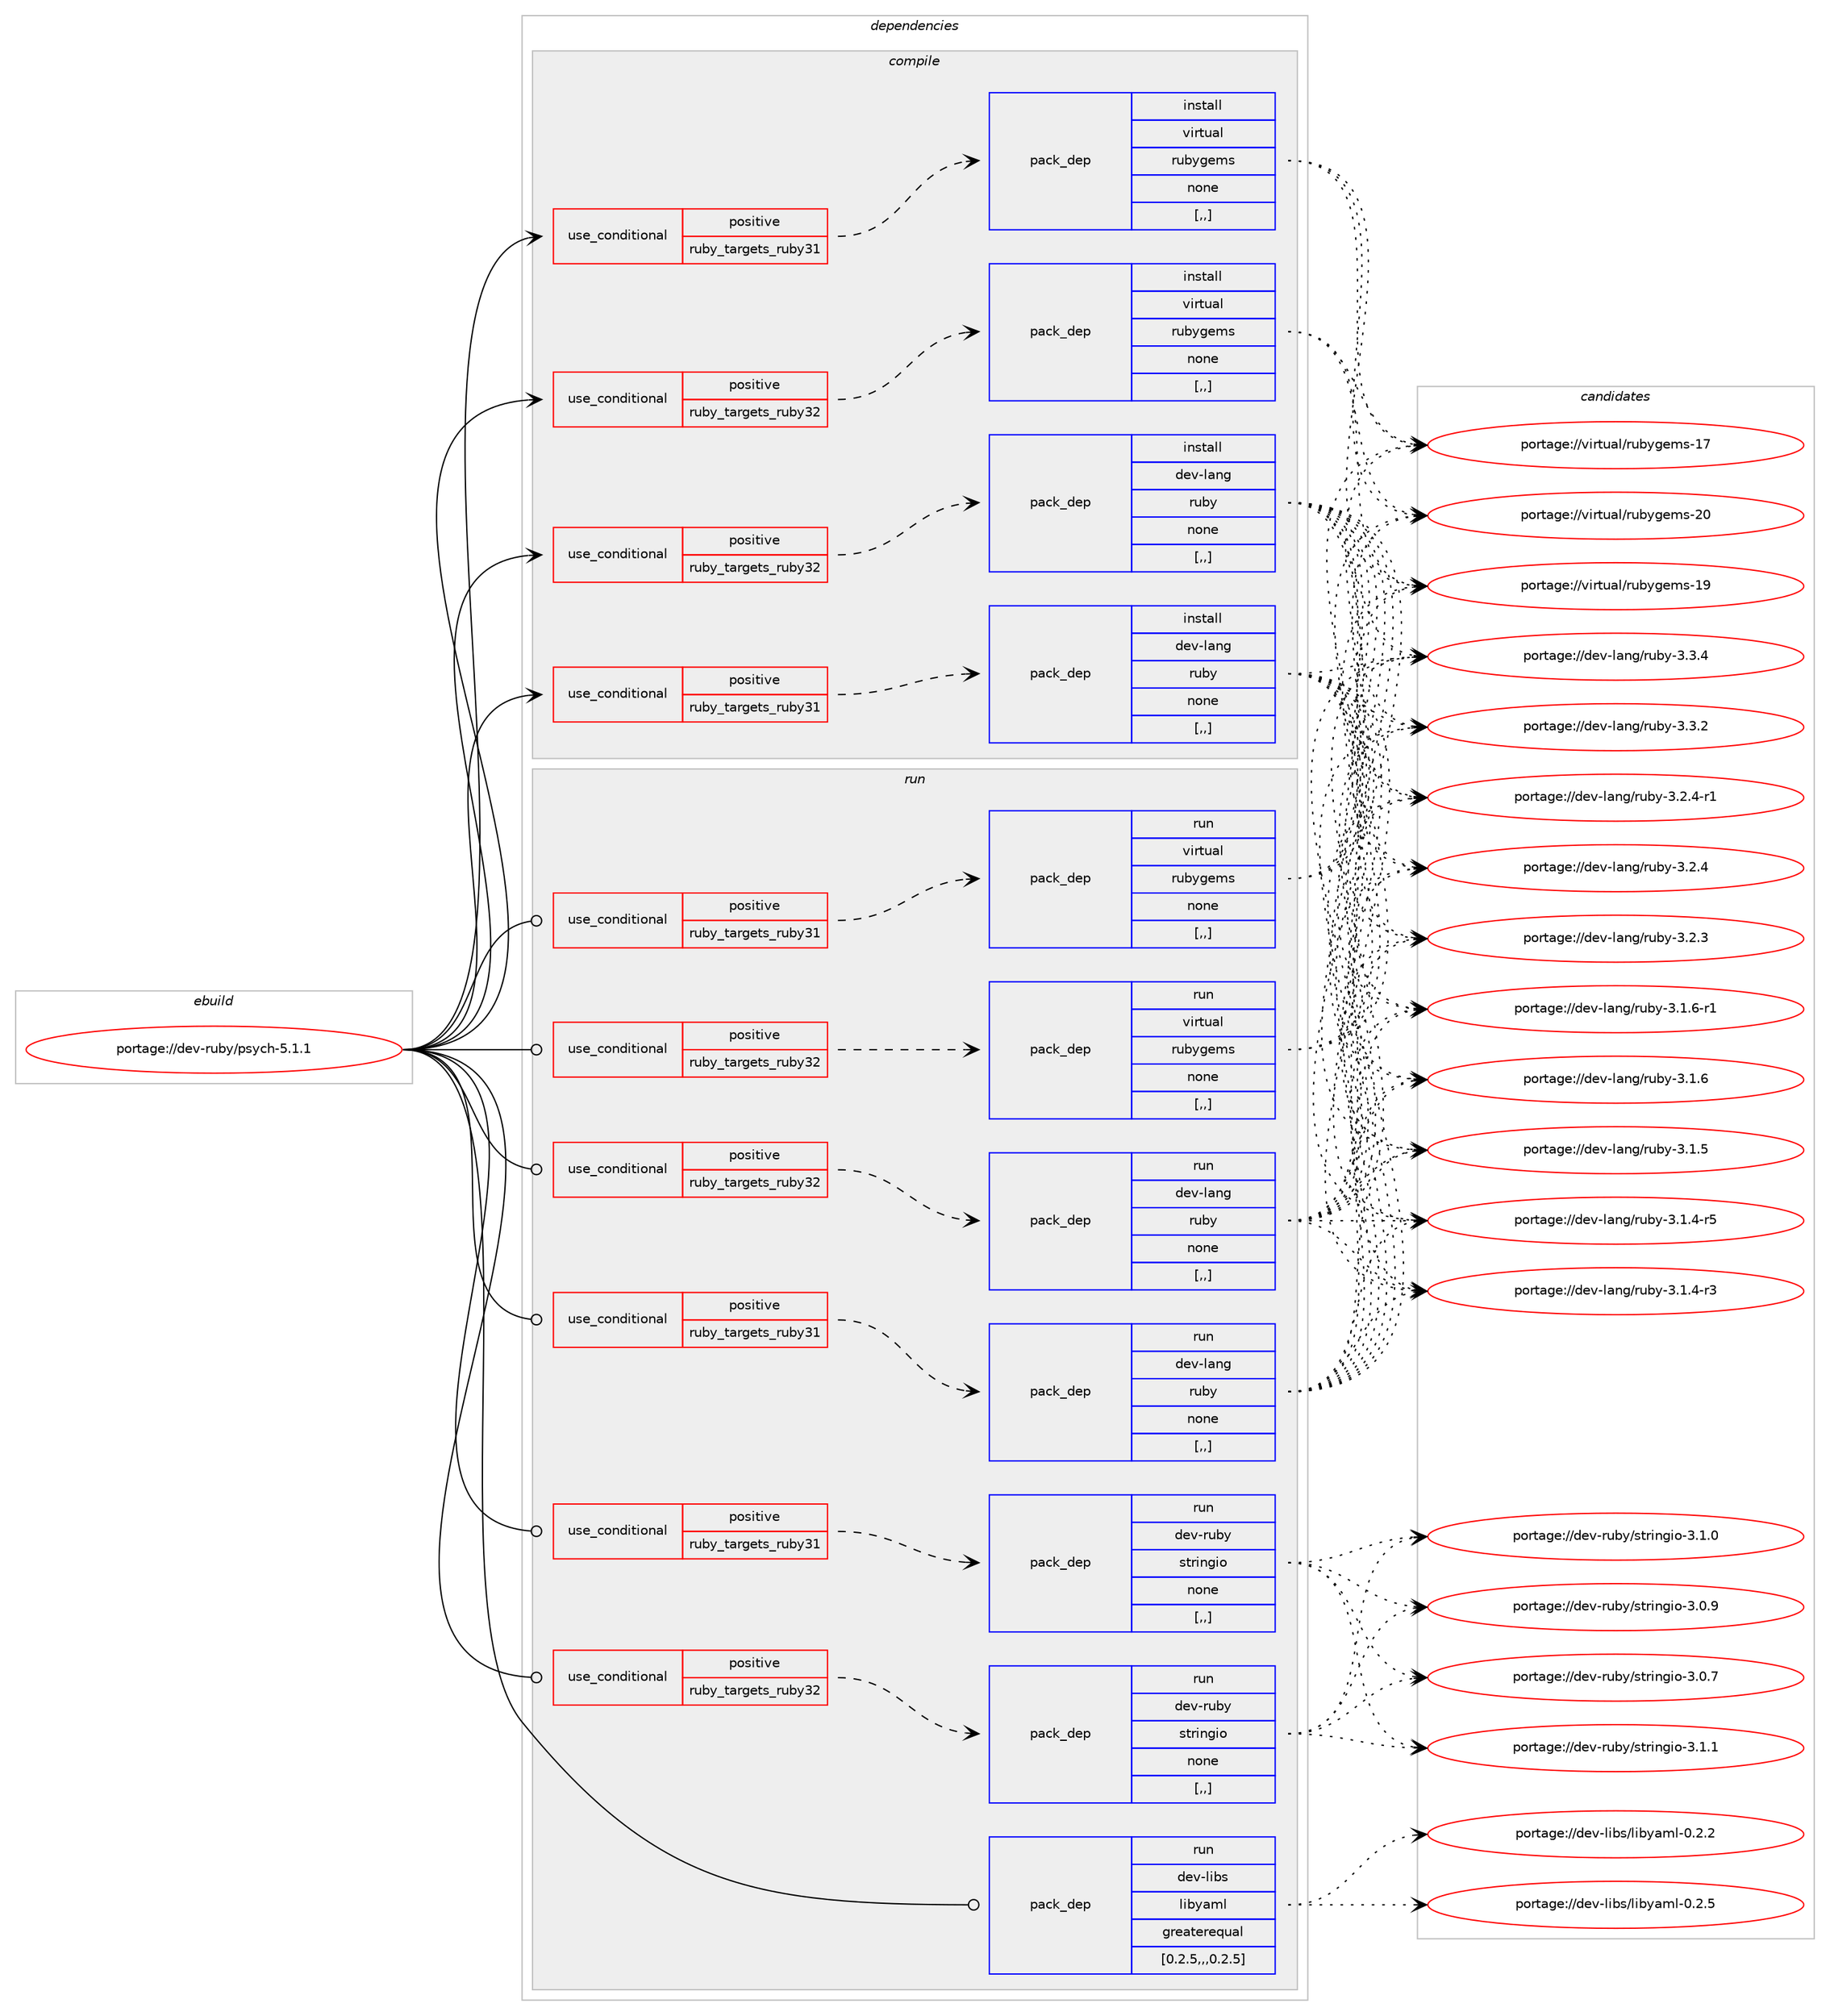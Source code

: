 digraph prolog {

# *************
# Graph options
# *************

newrank=true;
concentrate=true;
compound=true;
graph [rankdir=LR,fontname=Helvetica,fontsize=10,ranksep=1.5];#, ranksep=2.5, nodesep=0.2];
edge  [arrowhead=vee];
node  [fontname=Helvetica,fontsize=10];

# **********
# The ebuild
# **********

subgraph cluster_leftcol {
color=gray;
rank=same;
label=<<i>ebuild</i>>;
id [label="portage://dev-ruby/psych-5.1.1", color=red, width=4, href="../dev-ruby/psych-5.1.1.svg"];
}

# ****************
# The dependencies
# ****************

subgraph cluster_midcol {
color=gray;
label=<<i>dependencies</i>>;
subgraph cluster_compile {
fillcolor="#eeeeee";
style=filled;
label=<<i>compile</i>>;
subgraph cond52498 {
dependency193890 [label=<<TABLE BORDER="0" CELLBORDER="1" CELLSPACING="0" CELLPADDING="4"><TR><TD ROWSPAN="3" CELLPADDING="10">use_conditional</TD></TR><TR><TD>positive</TD></TR><TR><TD>ruby_targets_ruby31</TD></TR></TABLE>>, shape=none, color=red];
subgraph pack140049 {
dependency193891 [label=<<TABLE BORDER="0" CELLBORDER="1" CELLSPACING="0" CELLPADDING="4" WIDTH="220"><TR><TD ROWSPAN="6" CELLPADDING="30">pack_dep</TD></TR><TR><TD WIDTH="110">install</TD></TR><TR><TD>dev-lang</TD></TR><TR><TD>ruby</TD></TR><TR><TD>none</TD></TR><TR><TD>[,,]</TD></TR></TABLE>>, shape=none, color=blue];
}
dependency193890:e -> dependency193891:w [weight=20,style="dashed",arrowhead="vee"];
}
id:e -> dependency193890:w [weight=20,style="solid",arrowhead="vee"];
subgraph cond52499 {
dependency193892 [label=<<TABLE BORDER="0" CELLBORDER="1" CELLSPACING="0" CELLPADDING="4"><TR><TD ROWSPAN="3" CELLPADDING="10">use_conditional</TD></TR><TR><TD>positive</TD></TR><TR><TD>ruby_targets_ruby31</TD></TR></TABLE>>, shape=none, color=red];
subgraph pack140050 {
dependency193893 [label=<<TABLE BORDER="0" CELLBORDER="1" CELLSPACING="0" CELLPADDING="4" WIDTH="220"><TR><TD ROWSPAN="6" CELLPADDING="30">pack_dep</TD></TR><TR><TD WIDTH="110">install</TD></TR><TR><TD>virtual</TD></TR><TR><TD>rubygems</TD></TR><TR><TD>none</TD></TR><TR><TD>[,,]</TD></TR></TABLE>>, shape=none, color=blue];
}
dependency193892:e -> dependency193893:w [weight=20,style="dashed",arrowhead="vee"];
}
id:e -> dependency193892:w [weight=20,style="solid",arrowhead="vee"];
subgraph cond52500 {
dependency193894 [label=<<TABLE BORDER="0" CELLBORDER="1" CELLSPACING="0" CELLPADDING="4"><TR><TD ROWSPAN="3" CELLPADDING="10">use_conditional</TD></TR><TR><TD>positive</TD></TR><TR><TD>ruby_targets_ruby32</TD></TR></TABLE>>, shape=none, color=red];
subgraph pack140051 {
dependency193895 [label=<<TABLE BORDER="0" CELLBORDER="1" CELLSPACING="0" CELLPADDING="4" WIDTH="220"><TR><TD ROWSPAN="6" CELLPADDING="30">pack_dep</TD></TR><TR><TD WIDTH="110">install</TD></TR><TR><TD>dev-lang</TD></TR><TR><TD>ruby</TD></TR><TR><TD>none</TD></TR><TR><TD>[,,]</TD></TR></TABLE>>, shape=none, color=blue];
}
dependency193894:e -> dependency193895:w [weight=20,style="dashed",arrowhead="vee"];
}
id:e -> dependency193894:w [weight=20,style="solid",arrowhead="vee"];
subgraph cond52501 {
dependency193896 [label=<<TABLE BORDER="0" CELLBORDER="1" CELLSPACING="0" CELLPADDING="4"><TR><TD ROWSPAN="3" CELLPADDING="10">use_conditional</TD></TR><TR><TD>positive</TD></TR><TR><TD>ruby_targets_ruby32</TD></TR></TABLE>>, shape=none, color=red];
subgraph pack140052 {
dependency193897 [label=<<TABLE BORDER="0" CELLBORDER="1" CELLSPACING="0" CELLPADDING="4" WIDTH="220"><TR><TD ROWSPAN="6" CELLPADDING="30">pack_dep</TD></TR><TR><TD WIDTH="110">install</TD></TR><TR><TD>virtual</TD></TR><TR><TD>rubygems</TD></TR><TR><TD>none</TD></TR><TR><TD>[,,]</TD></TR></TABLE>>, shape=none, color=blue];
}
dependency193896:e -> dependency193897:w [weight=20,style="dashed",arrowhead="vee"];
}
id:e -> dependency193896:w [weight=20,style="solid",arrowhead="vee"];
}
subgraph cluster_compileandrun {
fillcolor="#eeeeee";
style=filled;
label=<<i>compile and run</i>>;
}
subgraph cluster_run {
fillcolor="#eeeeee";
style=filled;
label=<<i>run</i>>;
subgraph cond52502 {
dependency193898 [label=<<TABLE BORDER="0" CELLBORDER="1" CELLSPACING="0" CELLPADDING="4"><TR><TD ROWSPAN="3" CELLPADDING="10">use_conditional</TD></TR><TR><TD>positive</TD></TR><TR><TD>ruby_targets_ruby31</TD></TR></TABLE>>, shape=none, color=red];
subgraph pack140053 {
dependency193899 [label=<<TABLE BORDER="0" CELLBORDER="1" CELLSPACING="0" CELLPADDING="4" WIDTH="220"><TR><TD ROWSPAN="6" CELLPADDING="30">pack_dep</TD></TR><TR><TD WIDTH="110">run</TD></TR><TR><TD>dev-lang</TD></TR><TR><TD>ruby</TD></TR><TR><TD>none</TD></TR><TR><TD>[,,]</TD></TR></TABLE>>, shape=none, color=blue];
}
dependency193898:e -> dependency193899:w [weight=20,style="dashed",arrowhead="vee"];
}
id:e -> dependency193898:w [weight=20,style="solid",arrowhead="odot"];
subgraph cond52503 {
dependency193900 [label=<<TABLE BORDER="0" CELLBORDER="1" CELLSPACING="0" CELLPADDING="4"><TR><TD ROWSPAN="3" CELLPADDING="10">use_conditional</TD></TR><TR><TD>positive</TD></TR><TR><TD>ruby_targets_ruby31</TD></TR></TABLE>>, shape=none, color=red];
subgraph pack140054 {
dependency193901 [label=<<TABLE BORDER="0" CELLBORDER="1" CELLSPACING="0" CELLPADDING="4" WIDTH="220"><TR><TD ROWSPAN="6" CELLPADDING="30">pack_dep</TD></TR><TR><TD WIDTH="110">run</TD></TR><TR><TD>dev-ruby</TD></TR><TR><TD>stringio</TD></TR><TR><TD>none</TD></TR><TR><TD>[,,]</TD></TR></TABLE>>, shape=none, color=blue];
}
dependency193900:e -> dependency193901:w [weight=20,style="dashed",arrowhead="vee"];
}
id:e -> dependency193900:w [weight=20,style="solid",arrowhead="odot"];
subgraph cond52504 {
dependency193902 [label=<<TABLE BORDER="0" CELLBORDER="1" CELLSPACING="0" CELLPADDING="4"><TR><TD ROWSPAN="3" CELLPADDING="10">use_conditional</TD></TR><TR><TD>positive</TD></TR><TR><TD>ruby_targets_ruby31</TD></TR></TABLE>>, shape=none, color=red];
subgraph pack140055 {
dependency193903 [label=<<TABLE BORDER="0" CELLBORDER="1" CELLSPACING="0" CELLPADDING="4" WIDTH="220"><TR><TD ROWSPAN="6" CELLPADDING="30">pack_dep</TD></TR><TR><TD WIDTH="110">run</TD></TR><TR><TD>virtual</TD></TR><TR><TD>rubygems</TD></TR><TR><TD>none</TD></TR><TR><TD>[,,]</TD></TR></TABLE>>, shape=none, color=blue];
}
dependency193902:e -> dependency193903:w [weight=20,style="dashed",arrowhead="vee"];
}
id:e -> dependency193902:w [weight=20,style="solid",arrowhead="odot"];
subgraph cond52505 {
dependency193904 [label=<<TABLE BORDER="0" CELLBORDER="1" CELLSPACING="0" CELLPADDING="4"><TR><TD ROWSPAN="3" CELLPADDING="10">use_conditional</TD></TR><TR><TD>positive</TD></TR><TR><TD>ruby_targets_ruby32</TD></TR></TABLE>>, shape=none, color=red];
subgraph pack140056 {
dependency193905 [label=<<TABLE BORDER="0" CELLBORDER="1" CELLSPACING="0" CELLPADDING="4" WIDTH="220"><TR><TD ROWSPAN="6" CELLPADDING="30">pack_dep</TD></TR><TR><TD WIDTH="110">run</TD></TR><TR><TD>dev-lang</TD></TR><TR><TD>ruby</TD></TR><TR><TD>none</TD></TR><TR><TD>[,,]</TD></TR></TABLE>>, shape=none, color=blue];
}
dependency193904:e -> dependency193905:w [weight=20,style="dashed",arrowhead="vee"];
}
id:e -> dependency193904:w [weight=20,style="solid",arrowhead="odot"];
subgraph cond52506 {
dependency193906 [label=<<TABLE BORDER="0" CELLBORDER="1" CELLSPACING="0" CELLPADDING="4"><TR><TD ROWSPAN="3" CELLPADDING="10">use_conditional</TD></TR><TR><TD>positive</TD></TR><TR><TD>ruby_targets_ruby32</TD></TR></TABLE>>, shape=none, color=red];
subgraph pack140057 {
dependency193907 [label=<<TABLE BORDER="0" CELLBORDER="1" CELLSPACING="0" CELLPADDING="4" WIDTH="220"><TR><TD ROWSPAN="6" CELLPADDING="30">pack_dep</TD></TR><TR><TD WIDTH="110">run</TD></TR><TR><TD>dev-ruby</TD></TR><TR><TD>stringio</TD></TR><TR><TD>none</TD></TR><TR><TD>[,,]</TD></TR></TABLE>>, shape=none, color=blue];
}
dependency193906:e -> dependency193907:w [weight=20,style="dashed",arrowhead="vee"];
}
id:e -> dependency193906:w [weight=20,style="solid",arrowhead="odot"];
subgraph cond52507 {
dependency193908 [label=<<TABLE BORDER="0" CELLBORDER="1" CELLSPACING="0" CELLPADDING="4"><TR><TD ROWSPAN="3" CELLPADDING="10">use_conditional</TD></TR><TR><TD>positive</TD></TR><TR><TD>ruby_targets_ruby32</TD></TR></TABLE>>, shape=none, color=red];
subgraph pack140058 {
dependency193909 [label=<<TABLE BORDER="0" CELLBORDER="1" CELLSPACING="0" CELLPADDING="4" WIDTH="220"><TR><TD ROWSPAN="6" CELLPADDING="30">pack_dep</TD></TR><TR><TD WIDTH="110">run</TD></TR><TR><TD>virtual</TD></TR><TR><TD>rubygems</TD></TR><TR><TD>none</TD></TR><TR><TD>[,,]</TD></TR></TABLE>>, shape=none, color=blue];
}
dependency193908:e -> dependency193909:w [weight=20,style="dashed",arrowhead="vee"];
}
id:e -> dependency193908:w [weight=20,style="solid",arrowhead="odot"];
subgraph pack140059 {
dependency193910 [label=<<TABLE BORDER="0" CELLBORDER="1" CELLSPACING="0" CELLPADDING="4" WIDTH="220"><TR><TD ROWSPAN="6" CELLPADDING="30">pack_dep</TD></TR><TR><TD WIDTH="110">run</TD></TR><TR><TD>dev-libs</TD></TR><TR><TD>libyaml</TD></TR><TR><TD>greaterequal</TD></TR><TR><TD>[0.2.5,,,0.2.5]</TD></TR></TABLE>>, shape=none, color=blue];
}
id:e -> dependency193910:w [weight=20,style="solid",arrowhead="odot"];
}
}

# **************
# The candidates
# **************

subgraph cluster_choices {
rank=same;
color=gray;
label=<<i>candidates</i>>;

subgraph choice140049 {
color=black;
nodesep=1;
choice10010111845108971101034711411798121455146514652 [label="portage://dev-lang/ruby-3.3.4", color=red, width=4,href="../dev-lang/ruby-3.3.4.svg"];
choice10010111845108971101034711411798121455146514650 [label="portage://dev-lang/ruby-3.3.2", color=red, width=4,href="../dev-lang/ruby-3.3.2.svg"];
choice100101118451089711010347114117981214551465046524511449 [label="portage://dev-lang/ruby-3.2.4-r1", color=red, width=4,href="../dev-lang/ruby-3.2.4-r1.svg"];
choice10010111845108971101034711411798121455146504652 [label="portage://dev-lang/ruby-3.2.4", color=red, width=4,href="../dev-lang/ruby-3.2.4.svg"];
choice10010111845108971101034711411798121455146504651 [label="portage://dev-lang/ruby-3.2.3", color=red, width=4,href="../dev-lang/ruby-3.2.3.svg"];
choice100101118451089711010347114117981214551464946544511449 [label="portage://dev-lang/ruby-3.1.6-r1", color=red, width=4,href="../dev-lang/ruby-3.1.6-r1.svg"];
choice10010111845108971101034711411798121455146494654 [label="portage://dev-lang/ruby-3.1.6", color=red, width=4,href="../dev-lang/ruby-3.1.6.svg"];
choice10010111845108971101034711411798121455146494653 [label="portage://dev-lang/ruby-3.1.5", color=red, width=4,href="../dev-lang/ruby-3.1.5.svg"];
choice100101118451089711010347114117981214551464946524511453 [label="portage://dev-lang/ruby-3.1.4-r5", color=red, width=4,href="../dev-lang/ruby-3.1.4-r5.svg"];
choice100101118451089711010347114117981214551464946524511451 [label="portage://dev-lang/ruby-3.1.4-r3", color=red, width=4,href="../dev-lang/ruby-3.1.4-r3.svg"];
dependency193891:e -> choice10010111845108971101034711411798121455146514652:w [style=dotted,weight="100"];
dependency193891:e -> choice10010111845108971101034711411798121455146514650:w [style=dotted,weight="100"];
dependency193891:e -> choice100101118451089711010347114117981214551465046524511449:w [style=dotted,weight="100"];
dependency193891:e -> choice10010111845108971101034711411798121455146504652:w [style=dotted,weight="100"];
dependency193891:e -> choice10010111845108971101034711411798121455146504651:w [style=dotted,weight="100"];
dependency193891:e -> choice100101118451089711010347114117981214551464946544511449:w [style=dotted,weight="100"];
dependency193891:e -> choice10010111845108971101034711411798121455146494654:w [style=dotted,weight="100"];
dependency193891:e -> choice10010111845108971101034711411798121455146494653:w [style=dotted,weight="100"];
dependency193891:e -> choice100101118451089711010347114117981214551464946524511453:w [style=dotted,weight="100"];
dependency193891:e -> choice100101118451089711010347114117981214551464946524511451:w [style=dotted,weight="100"];
}
subgraph choice140050 {
color=black;
nodesep=1;
choice118105114116117971084711411798121103101109115455048 [label="portage://virtual/rubygems-20", color=red, width=4,href="../virtual/rubygems-20.svg"];
choice118105114116117971084711411798121103101109115454957 [label="portage://virtual/rubygems-19", color=red, width=4,href="../virtual/rubygems-19.svg"];
choice118105114116117971084711411798121103101109115454955 [label="portage://virtual/rubygems-17", color=red, width=4,href="../virtual/rubygems-17.svg"];
dependency193893:e -> choice118105114116117971084711411798121103101109115455048:w [style=dotted,weight="100"];
dependency193893:e -> choice118105114116117971084711411798121103101109115454957:w [style=dotted,weight="100"];
dependency193893:e -> choice118105114116117971084711411798121103101109115454955:w [style=dotted,weight="100"];
}
subgraph choice140051 {
color=black;
nodesep=1;
choice10010111845108971101034711411798121455146514652 [label="portage://dev-lang/ruby-3.3.4", color=red, width=4,href="../dev-lang/ruby-3.3.4.svg"];
choice10010111845108971101034711411798121455146514650 [label="portage://dev-lang/ruby-3.3.2", color=red, width=4,href="../dev-lang/ruby-3.3.2.svg"];
choice100101118451089711010347114117981214551465046524511449 [label="portage://dev-lang/ruby-3.2.4-r1", color=red, width=4,href="../dev-lang/ruby-3.2.4-r1.svg"];
choice10010111845108971101034711411798121455146504652 [label="portage://dev-lang/ruby-3.2.4", color=red, width=4,href="../dev-lang/ruby-3.2.4.svg"];
choice10010111845108971101034711411798121455146504651 [label="portage://dev-lang/ruby-3.2.3", color=red, width=4,href="../dev-lang/ruby-3.2.3.svg"];
choice100101118451089711010347114117981214551464946544511449 [label="portage://dev-lang/ruby-3.1.6-r1", color=red, width=4,href="../dev-lang/ruby-3.1.6-r1.svg"];
choice10010111845108971101034711411798121455146494654 [label="portage://dev-lang/ruby-3.1.6", color=red, width=4,href="../dev-lang/ruby-3.1.6.svg"];
choice10010111845108971101034711411798121455146494653 [label="portage://dev-lang/ruby-3.1.5", color=red, width=4,href="../dev-lang/ruby-3.1.5.svg"];
choice100101118451089711010347114117981214551464946524511453 [label="portage://dev-lang/ruby-3.1.4-r5", color=red, width=4,href="../dev-lang/ruby-3.1.4-r5.svg"];
choice100101118451089711010347114117981214551464946524511451 [label="portage://dev-lang/ruby-3.1.4-r3", color=red, width=4,href="../dev-lang/ruby-3.1.4-r3.svg"];
dependency193895:e -> choice10010111845108971101034711411798121455146514652:w [style=dotted,weight="100"];
dependency193895:e -> choice10010111845108971101034711411798121455146514650:w [style=dotted,weight="100"];
dependency193895:e -> choice100101118451089711010347114117981214551465046524511449:w [style=dotted,weight="100"];
dependency193895:e -> choice10010111845108971101034711411798121455146504652:w [style=dotted,weight="100"];
dependency193895:e -> choice10010111845108971101034711411798121455146504651:w [style=dotted,weight="100"];
dependency193895:e -> choice100101118451089711010347114117981214551464946544511449:w [style=dotted,weight="100"];
dependency193895:e -> choice10010111845108971101034711411798121455146494654:w [style=dotted,weight="100"];
dependency193895:e -> choice10010111845108971101034711411798121455146494653:w [style=dotted,weight="100"];
dependency193895:e -> choice100101118451089711010347114117981214551464946524511453:w [style=dotted,weight="100"];
dependency193895:e -> choice100101118451089711010347114117981214551464946524511451:w [style=dotted,weight="100"];
}
subgraph choice140052 {
color=black;
nodesep=1;
choice118105114116117971084711411798121103101109115455048 [label="portage://virtual/rubygems-20", color=red, width=4,href="../virtual/rubygems-20.svg"];
choice118105114116117971084711411798121103101109115454957 [label="portage://virtual/rubygems-19", color=red, width=4,href="../virtual/rubygems-19.svg"];
choice118105114116117971084711411798121103101109115454955 [label="portage://virtual/rubygems-17", color=red, width=4,href="../virtual/rubygems-17.svg"];
dependency193897:e -> choice118105114116117971084711411798121103101109115455048:w [style=dotted,weight="100"];
dependency193897:e -> choice118105114116117971084711411798121103101109115454957:w [style=dotted,weight="100"];
dependency193897:e -> choice118105114116117971084711411798121103101109115454955:w [style=dotted,weight="100"];
}
subgraph choice140053 {
color=black;
nodesep=1;
choice10010111845108971101034711411798121455146514652 [label="portage://dev-lang/ruby-3.3.4", color=red, width=4,href="../dev-lang/ruby-3.3.4.svg"];
choice10010111845108971101034711411798121455146514650 [label="portage://dev-lang/ruby-3.3.2", color=red, width=4,href="../dev-lang/ruby-3.3.2.svg"];
choice100101118451089711010347114117981214551465046524511449 [label="portage://dev-lang/ruby-3.2.4-r1", color=red, width=4,href="../dev-lang/ruby-3.2.4-r1.svg"];
choice10010111845108971101034711411798121455146504652 [label="portage://dev-lang/ruby-3.2.4", color=red, width=4,href="../dev-lang/ruby-3.2.4.svg"];
choice10010111845108971101034711411798121455146504651 [label="portage://dev-lang/ruby-3.2.3", color=red, width=4,href="../dev-lang/ruby-3.2.3.svg"];
choice100101118451089711010347114117981214551464946544511449 [label="portage://dev-lang/ruby-3.1.6-r1", color=red, width=4,href="../dev-lang/ruby-3.1.6-r1.svg"];
choice10010111845108971101034711411798121455146494654 [label="portage://dev-lang/ruby-3.1.6", color=red, width=4,href="../dev-lang/ruby-3.1.6.svg"];
choice10010111845108971101034711411798121455146494653 [label="portage://dev-lang/ruby-3.1.5", color=red, width=4,href="../dev-lang/ruby-3.1.5.svg"];
choice100101118451089711010347114117981214551464946524511453 [label="portage://dev-lang/ruby-3.1.4-r5", color=red, width=4,href="../dev-lang/ruby-3.1.4-r5.svg"];
choice100101118451089711010347114117981214551464946524511451 [label="portage://dev-lang/ruby-3.1.4-r3", color=red, width=4,href="../dev-lang/ruby-3.1.4-r3.svg"];
dependency193899:e -> choice10010111845108971101034711411798121455146514652:w [style=dotted,weight="100"];
dependency193899:e -> choice10010111845108971101034711411798121455146514650:w [style=dotted,weight="100"];
dependency193899:e -> choice100101118451089711010347114117981214551465046524511449:w [style=dotted,weight="100"];
dependency193899:e -> choice10010111845108971101034711411798121455146504652:w [style=dotted,weight="100"];
dependency193899:e -> choice10010111845108971101034711411798121455146504651:w [style=dotted,weight="100"];
dependency193899:e -> choice100101118451089711010347114117981214551464946544511449:w [style=dotted,weight="100"];
dependency193899:e -> choice10010111845108971101034711411798121455146494654:w [style=dotted,weight="100"];
dependency193899:e -> choice10010111845108971101034711411798121455146494653:w [style=dotted,weight="100"];
dependency193899:e -> choice100101118451089711010347114117981214551464946524511453:w [style=dotted,weight="100"];
dependency193899:e -> choice100101118451089711010347114117981214551464946524511451:w [style=dotted,weight="100"];
}
subgraph choice140054 {
color=black;
nodesep=1;
choice100101118451141179812147115116114105110103105111455146494649 [label="portage://dev-ruby/stringio-3.1.1", color=red, width=4,href="../dev-ruby/stringio-3.1.1.svg"];
choice100101118451141179812147115116114105110103105111455146494648 [label="portage://dev-ruby/stringio-3.1.0", color=red, width=4,href="../dev-ruby/stringio-3.1.0.svg"];
choice100101118451141179812147115116114105110103105111455146484657 [label="portage://dev-ruby/stringio-3.0.9", color=red, width=4,href="../dev-ruby/stringio-3.0.9.svg"];
choice100101118451141179812147115116114105110103105111455146484655 [label="portage://dev-ruby/stringio-3.0.7", color=red, width=4,href="../dev-ruby/stringio-3.0.7.svg"];
dependency193901:e -> choice100101118451141179812147115116114105110103105111455146494649:w [style=dotted,weight="100"];
dependency193901:e -> choice100101118451141179812147115116114105110103105111455146494648:w [style=dotted,weight="100"];
dependency193901:e -> choice100101118451141179812147115116114105110103105111455146484657:w [style=dotted,weight="100"];
dependency193901:e -> choice100101118451141179812147115116114105110103105111455146484655:w [style=dotted,weight="100"];
}
subgraph choice140055 {
color=black;
nodesep=1;
choice118105114116117971084711411798121103101109115455048 [label="portage://virtual/rubygems-20", color=red, width=4,href="../virtual/rubygems-20.svg"];
choice118105114116117971084711411798121103101109115454957 [label="portage://virtual/rubygems-19", color=red, width=4,href="../virtual/rubygems-19.svg"];
choice118105114116117971084711411798121103101109115454955 [label="portage://virtual/rubygems-17", color=red, width=4,href="../virtual/rubygems-17.svg"];
dependency193903:e -> choice118105114116117971084711411798121103101109115455048:w [style=dotted,weight="100"];
dependency193903:e -> choice118105114116117971084711411798121103101109115454957:w [style=dotted,weight="100"];
dependency193903:e -> choice118105114116117971084711411798121103101109115454955:w [style=dotted,weight="100"];
}
subgraph choice140056 {
color=black;
nodesep=1;
choice10010111845108971101034711411798121455146514652 [label="portage://dev-lang/ruby-3.3.4", color=red, width=4,href="../dev-lang/ruby-3.3.4.svg"];
choice10010111845108971101034711411798121455146514650 [label="portage://dev-lang/ruby-3.3.2", color=red, width=4,href="../dev-lang/ruby-3.3.2.svg"];
choice100101118451089711010347114117981214551465046524511449 [label="portage://dev-lang/ruby-3.2.4-r1", color=red, width=4,href="../dev-lang/ruby-3.2.4-r1.svg"];
choice10010111845108971101034711411798121455146504652 [label="portage://dev-lang/ruby-3.2.4", color=red, width=4,href="../dev-lang/ruby-3.2.4.svg"];
choice10010111845108971101034711411798121455146504651 [label="portage://dev-lang/ruby-3.2.3", color=red, width=4,href="../dev-lang/ruby-3.2.3.svg"];
choice100101118451089711010347114117981214551464946544511449 [label="portage://dev-lang/ruby-3.1.6-r1", color=red, width=4,href="../dev-lang/ruby-3.1.6-r1.svg"];
choice10010111845108971101034711411798121455146494654 [label="portage://dev-lang/ruby-3.1.6", color=red, width=4,href="../dev-lang/ruby-3.1.6.svg"];
choice10010111845108971101034711411798121455146494653 [label="portage://dev-lang/ruby-3.1.5", color=red, width=4,href="../dev-lang/ruby-3.1.5.svg"];
choice100101118451089711010347114117981214551464946524511453 [label="portage://dev-lang/ruby-3.1.4-r5", color=red, width=4,href="../dev-lang/ruby-3.1.4-r5.svg"];
choice100101118451089711010347114117981214551464946524511451 [label="portage://dev-lang/ruby-3.1.4-r3", color=red, width=4,href="../dev-lang/ruby-3.1.4-r3.svg"];
dependency193905:e -> choice10010111845108971101034711411798121455146514652:w [style=dotted,weight="100"];
dependency193905:e -> choice10010111845108971101034711411798121455146514650:w [style=dotted,weight="100"];
dependency193905:e -> choice100101118451089711010347114117981214551465046524511449:w [style=dotted,weight="100"];
dependency193905:e -> choice10010111845108971101034711411798121455146504652:w [style=dotted,weight="100"];
dependency193905:e -> choice10010111845108971101034711411798121455146504651:w [style=dotted,weight="100"];
dependency193905:e -> choice100101118451089711010347114117981214551464946544511449:w [style=dotted,weight="100"];
dependency193905:e -> choice10010111845108971101034711411798121455146494654:w [style=dotted,weight="100"];
dependency193905:e -> choice10010111845108971101034711411798121455146494653:w [style=dotted,weight="100"];
dependency193905:e -> choice100101118451089711010347114117981214551464946524511453:w [style=dotted,weight="100"];
dependency193905:e -> choice100101118451089711010347114117981214551464946524511451:w [style=dotted,weight="100"];
}
subgraph choice140057 {
color=black;
nodesep=1;
choice100101118451141179812147115116114105110103105111455146494649 [label="portage://dev-ruby/stringio-3.1.1", color=red, width=4,href="../dev-ruby/stringio-3.1.1.svg"];
choice100101118451141179812147115116114105110103105111455146494648 [label="portage://dev-ruby/stringio-3.1.0", color=red, width=4,href="../dev-ruby/stringio-3.1.0.svg"];
choice100101118451141179812147115116114105110103105111455146484657 [label="portage://dev-ruby/stringio-3.0.9", color=red, width=4,href="../dev-ruby/stringio-3.0.9.svg"];
choice100101118451141179812147115116114105110103105111455146484655 [label="portage://dev-ruby/stringio-3.0.7", color=red, width=4,href="../dev-ruby/stringio-3.0.7.svg"];
dependency193907:e -> choice100101118451141179812147115116114105110103105111455146494649:w [style=dotted,weight="100"];
dependency193907:e -> choice100101118451141179812147115116114105110103105111455146494648:w [style=dotted,weight="100"];
dependency193907:e -> choice100101118451141179812147115116114105110103105111455146484657:w [style=dotted,weight="100"];
dependency193907:e -> choice100101118451141179812147115116114105110103105111455146484655:w [style=dotted,weight="100"];
}
subgraph choice140058 {
color=black;
nodesep=1;
choice118105114116117971084711411798121103101109115455048 [label="portage://virtual/rubygems-20", color=red, width=4,href="../virtual/rubygems-20.svg"];
choice118105114116117971084711411798121103101109115454957 [label="portage://virtual/rubygems-19", color=red, width=4,href="../virtual/rubygems-19.svg"];
choice118105114116117971084711411798121103101109115454955 [label="portage://virtual/rubygems-17", color=red, width=4,href="../virtual/rubygems-17.svg"];
dependency193909:e -> choice118105114116117971084711411798121103101109115455048:w [style=dotted,weight="100"];
dependency193909:e -> choice118105114116117971084711411798121103101109115454957:w [style=dotted,weight="100"];
dependency193909:e -> choice118105114116117971084711411798121103101109115454955:w [style=dotted,weight="100"];
}
subgraph choice140059 {
color=black;
nodesep=1;
choice1001011184510810598115471081059812197109108454846504653 [label="portage://dev-libs/libyaml-0.2.5", color=red, width=4,href="../dev-libs/libyaml-0.2.5.svg"];
choice1001011184510810598115471081059812197109108454846504650 [label="portage://dev-libs/libyaml-0.2.2", color=red, width=4,href="../dev-libs/libyaml-0.2.2.svg"];
dependency193910:e -> choice1001011184510810598115471081059812197109108454846504653:w [style=dotted,weight="100"];
dependency193910:e -> choice1001011184510810598115471081059812197109108454846504650:w [style=dotted,weight="100"];
}
}

}
